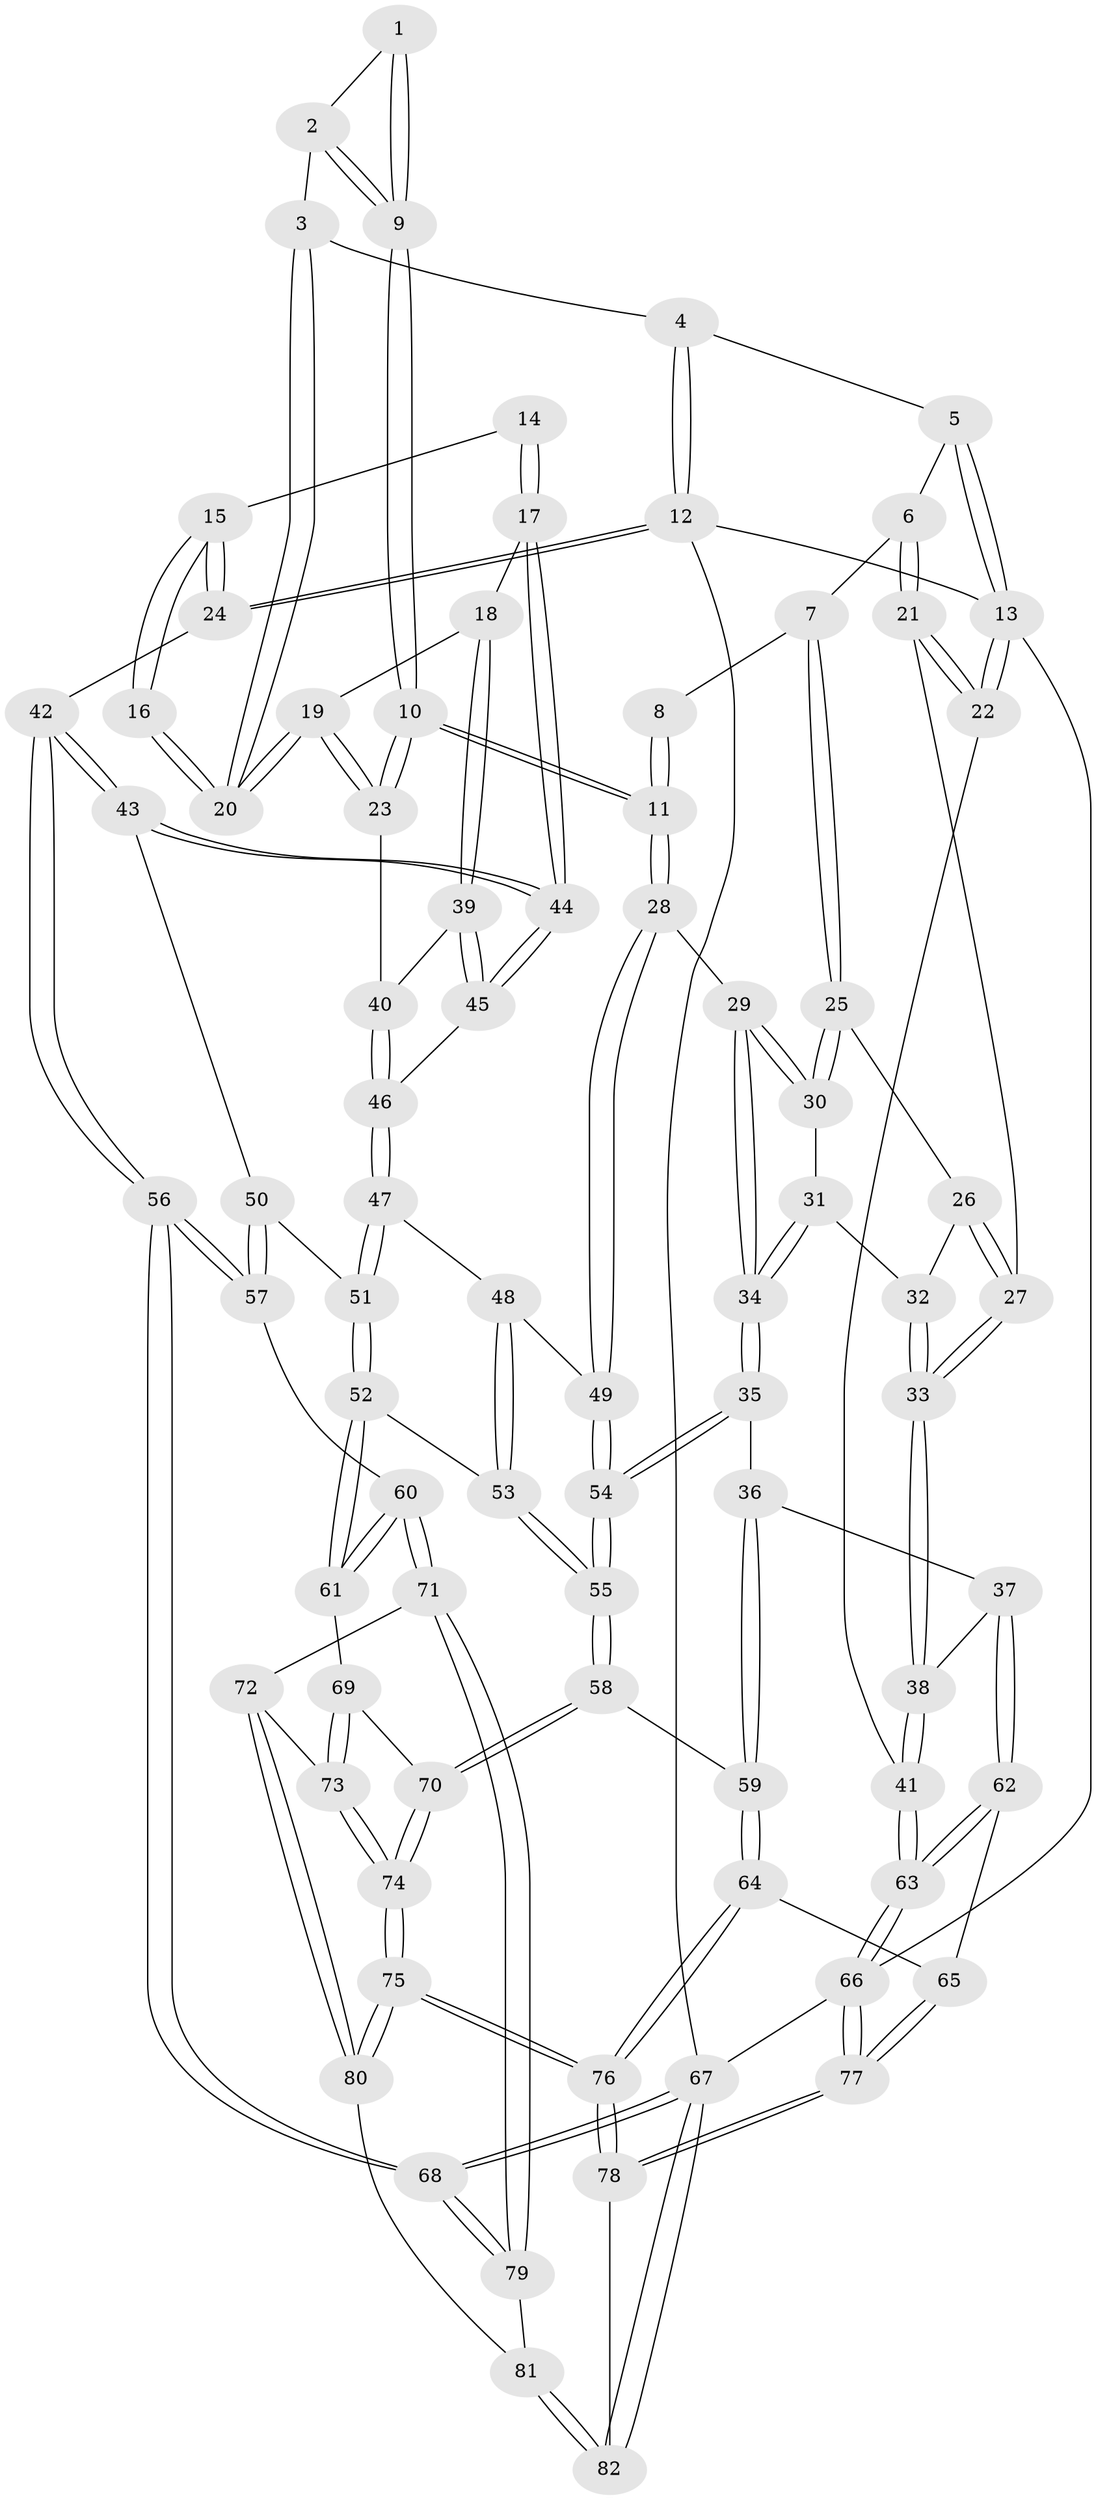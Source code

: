 // coarse degree distribution, {3: 0.6551724137931034, 2: 0.034482758620689655, 1: 0.017241379310344827, 4: 0.27586206896551724, 5: 0.017241379310344827}
// Generated by graph-tools (version 1.1) at 2025/38/03/04/25 23:38:31]
// undirected, 82 vertices, 202 edges
graph export_dot {
  node [color=gray90,style=filled];
  1 [pos="+0.5335531352159697+0.06913621579926749"];
  2 [pos="+0.6715305446229131+0.014986267617639118"];
  3 [pos="+0.7697253023748133+0"];
  4 [pos="+0.7689363073377756+0"];
  5 [pos="+0.25458396901501085+0"];
  6 [pos="+0.27232696864083844+0"];
  7 [pos="+0.2798741829790462+0"];
  8 [pos="+0.4863066089495127+0.05660855365974173"];
  9 [pos="+0.5629826937891678+0.1755959042496948"];
  10 [pos="+0.5413398045389709+0.25948688053332075"];
  11 [pos="+0.5141455380228201+0.27718217289045977"];
  12 [pos="+1+0"];
  13 [pos="+0+0"];
  14 [pos="+0.9774046025273898+0.13156683837107297"];
  15 [pos="+1+0.11115738989453333"];
  16 [pos="+0.8990603243927747+0.028256689920180357"];
  17 [pos="+0.8923879371856149+0.22269787095252366"];
  18 [pos="+0.8361705748625982+0.15873283196222934"];
  19 [pos="+0.7759496395667638+0"];
  20 [pos="+0.7728496382846454+0"];
  21 [pos="+0.031472073312466396+0.19740442292166516"];
  22 [pos="+0+0.1598799090874038"];
  23 [pos="+0.6476530967144092+0.24165032513155338"];
  24 [pos="+1+0.12218613571881409"];
  25 [pos="+0.29003088227538815+0.030230215623088908"];
  26 [pos="+0.1666969050398673+0.1733254844910205"];
  27 [pos="+0.04970688337520254+0.20855083958833012"];
  28 [pos="+0.5034884154424271+0.2865951595512756"];
  29 [pos="+0.3735423294697426+0.2526854441634014"];
  30 [pos="+0.3092315138771594+0.08583337000933834"];
  31 [pos="+0.19292779660476692+0.2302171353478501"];
  32 [pos="+0.17294085002264817+0.2018562012464122"];
  33 [pos="+0.11692368574934842+0.3054482979596172"];
  34 [pos="+0.24465902359989636+0.36756875782608567"];
  35 [pos="+0.2434218581533593+0.369039796798871"];
  36 [pos="+0.20421388131763607+0.4047398180624431"];
  37 [pos="+0.18363606077540165+0.40799309426857505"];
  38 [pos="+0.16370545726270758+0.3962045026912457"];
  39 [pos="+0.718910841954609+0.26260758479086205"];
  40 [pos="+0.6987755630388109+0.2664362636741783"];
  41 [pos="+0+0.3890778687762649"];
  42 [pos="+1+0.3309253267044803"];
  43 [pos="+0.9374337545800822+0.3320550531361373"];
  44 [pos="+0.932605822862751+0.3269957686037409"];
  45 [pos="+0.8669087574261966+0.32129602081795255"];
  46 [pos="+0.7220101814201618+0.3596563636907405"];
  47 [pos="+0.715773241585477+0.37910721034099143"];
  48 [pos="+0.712524418928606+0.38004782000085285"];
  49 [pos="+0.5202334236682815+0.34707327698727164"];
  50 [pos="+0.8757519695949613+0.44807260838905333"];
  51 [pos="+0.7895958218654655+0.47904444522833495"];
  52 [pos="+0.734662250801167+0.5427270148830209"];
  53 [pos="+0.5537089814858057+0.5512586463628998"];
  54 [pos="+0.5301310295707855+0.5085363943330623"];
  55 [pos="+0.538692255427831+0.5541458413887249"];
  56 [pos="+1+0.6795417342121434"];
  57 [pos="+0.979692234300558+0.6457226073103991"];
  58 [pos="+0.5061856436356621+0.6090178844153855"];
  59 [pos="+0.35645258132883656+0.5855876911898205"];
  60 [pos="+0.8552210585319115+0.7052241207113081"];
  61 [pos="+0.8189927406750389+0.6804375520404361"];
  62 [pos="+0.08546702449486802+0.6087776062631469"];
  63 [pos="+0+0.6033901618854037"];
  64 [pos="+0.20508162194030696+0.7054683609839428"];
  65 [pos="+0.14635805246593353+0.6898369352014807"];
  66 [pos="+0+1"];
  67 [pos="+1+1"];
  68 [pos="+1+1"];
  69 [pos="+0.6613958357209698+0.7083241654777097"];
  70 [pos="+0.508559332784973+0.6230474653817037"];
  71 [pos="+0.84847222177352+0.7345823230718426"];
  72 [pos="+0.7362477681954807+0.8094809487554259"];
  73 [pos="+0.6850874782405777+0.7780088729510221"];
  74 [pos="+0.44214101217862284+0.9578496255679697"];
  75 [pos="+0.4250983642046005+1"];
  76 [pos="+0.4120989657797087+1"];
  77 [pos="+0+1"];
  78 [pos="+0.40739557962518397+1"];
  79 [pos="+0.8815100146552269+0.8537478914881105"];
  80 [pos="+0.7218540669159017+0.8868008814311418"];
  81 [pos="+0.7923313427279116+0.9213800186986719"];
  82 [pos="+0.842309129420158+1"];
  1 -- 2;
  1 -- 9;
  1 -- 9;
  2 -- 3;
  2 -- 9;
  2 -- 9;
  3 -- 4;
  3 -- 20;
  3 -- 20;
  4 -- 5;
  4 -- 12;
  4 -- 12;
  5 -- 6;
  5 -- 13;
  5 -- 13;
  6 -- 7;
  6 -- 21;
  6 -- 21;
  7 -- 8;
  7 -- 25;
  7 -- 25;
  8 -- 11;
  8 -- 11;
  9 -- 10;
  9 -- 10;
  10 -- 11;
  10 -- 11;
  10 -- 23;
  10 -- 23;
  11 -- 28;
  11 -- 28;
  12 -- 13;
  12 -- 24;
  12 -- 24;
  12 -- 67;
  13 -- 22;
  13 -- 22;
  13 -- 66;
  14 -- 15;
  14 -- 17;
  14 -- 17;
  15 -- 16;
  15 -- 16;
  15 -- 24;
  15 -- 24;
  16 -- 20;
  16 -- 20;
  17 -- 18;
  17 -- 44;
  17 -- 44;
  18 -- 19;
  18 -- 39;
  18 -- 39;
  19 -- 20;
  19 -- 20;
  19 -- 23;
  19 -- 23;
  21 -- 22;
  21 -- 22;
  21 -- 27;
  22 -- 41;
  23 -- 40;
  24 -- 42;
  25 -- 26;
  25 -- 30;
  25 -- 30;
  26 -- 27;
  26 -- 27;
  26 -- 32;
  27 -- 33;
  27 -- 33;
  28 -- 29;
  28 -- 49;
  28 -- 49;
  29 -- 30;
  29 -- 30;
  29 -- 34;
  29 -- 34;
  30 -- 31;
  31 -- 32;
  31 -- 34;
  31 -- 34;
  32 -- 33;
  32 -- 33;
  33 -- 38;
  33 -- 38;
  34 -- 35;
  34 -- 35;
  35 -- 36;
  35 -- 54;
  35 -- 54;
  36 -- 37;
  36 -- 59;
  36 -- 59;
  37 -- 38;
  37 -- 62;
  37 -- 62;
  38 -- 41;
  38 -- 41;
  39 -- 40;
  39 -- 45;
  39 -- 45;
  40 -- 46;
  40 -- 46;
  41 -- 63;
  41 -- 63;
  42 -- 43;
  42 -- 43;
  42 -- 56;
  42 -- 56;
  43 -- 44;
  43 -- 44;
  43 -- 50;
  44 -- 45;
  44 -- 45;
  45 -- 46;
  46 -- 47;
  46 -- 47;
  47 -- 48;
  47 -- 51;
  47 -- 51;
  48 -- 49;
  48 -- 53;
  48 -- 53;
  49 -- 54;
  49 -- 54;
  50 -- 51;
  50 -- 57;
  50 -- 57;
  51 -- 52;
  51 -- 52;
  52 -- 53;
  52 -- 61;
  52 -- 61;
  53 -- 55;
  53 -- 55;
  54 -- 55;
  54 -- 55;
  55 -- 58;
  55 -- 58;
  56 -- 57;
  56 -- 57;
  56 -- 68;
  56 -- 68;
  57 -- 60;
  58 -- 59;
  58 -- 70;
  58 -- 70;
  59 -- 64;
  59 -- 64;
  60 -- 61;
  60 -- 61;
  60 -- 71;
  60 -- 71;
  61 -- 69;
  62 -- 63;
  62 -- 63;
  62 -- 65;
  63 -- 66;
  63 -- 66;
  64 -- 65;
  64 -- 76;
  64 -- 76;
  65 -- 77;
  65 -- 77;
  66 -- 77;
  66 -- 77;
  66 -- 67;
  67 -- 68;
  67 -- 68;
  67 -- 82;
  67 -- 82;
  68 -- 79;
  68 -- 79;
  69 -- 70;
  69 -- 73;
  69 -- 73;
  70 -- 74;
  70 -- 74;
  71 -- 72;
  71 -- 79;
  71 -- 79;
  72 -- 73;
  72 -- 80;
  72 -- 80;
  73 -- 74;
  73 -- 74;
  74 -- 75;
  74 -- 75;
  75 -- 76;
  75 -- 76;
  75 -- 80;
  75 -- 80;
  76 -- 78;
  76 -- 78;
  77 -- 78;
  77 -- 78;
  78 -- 82;
  79 -- 81;
  80 -- 81;
  81 -- 82;
  81 -- 82;
}
